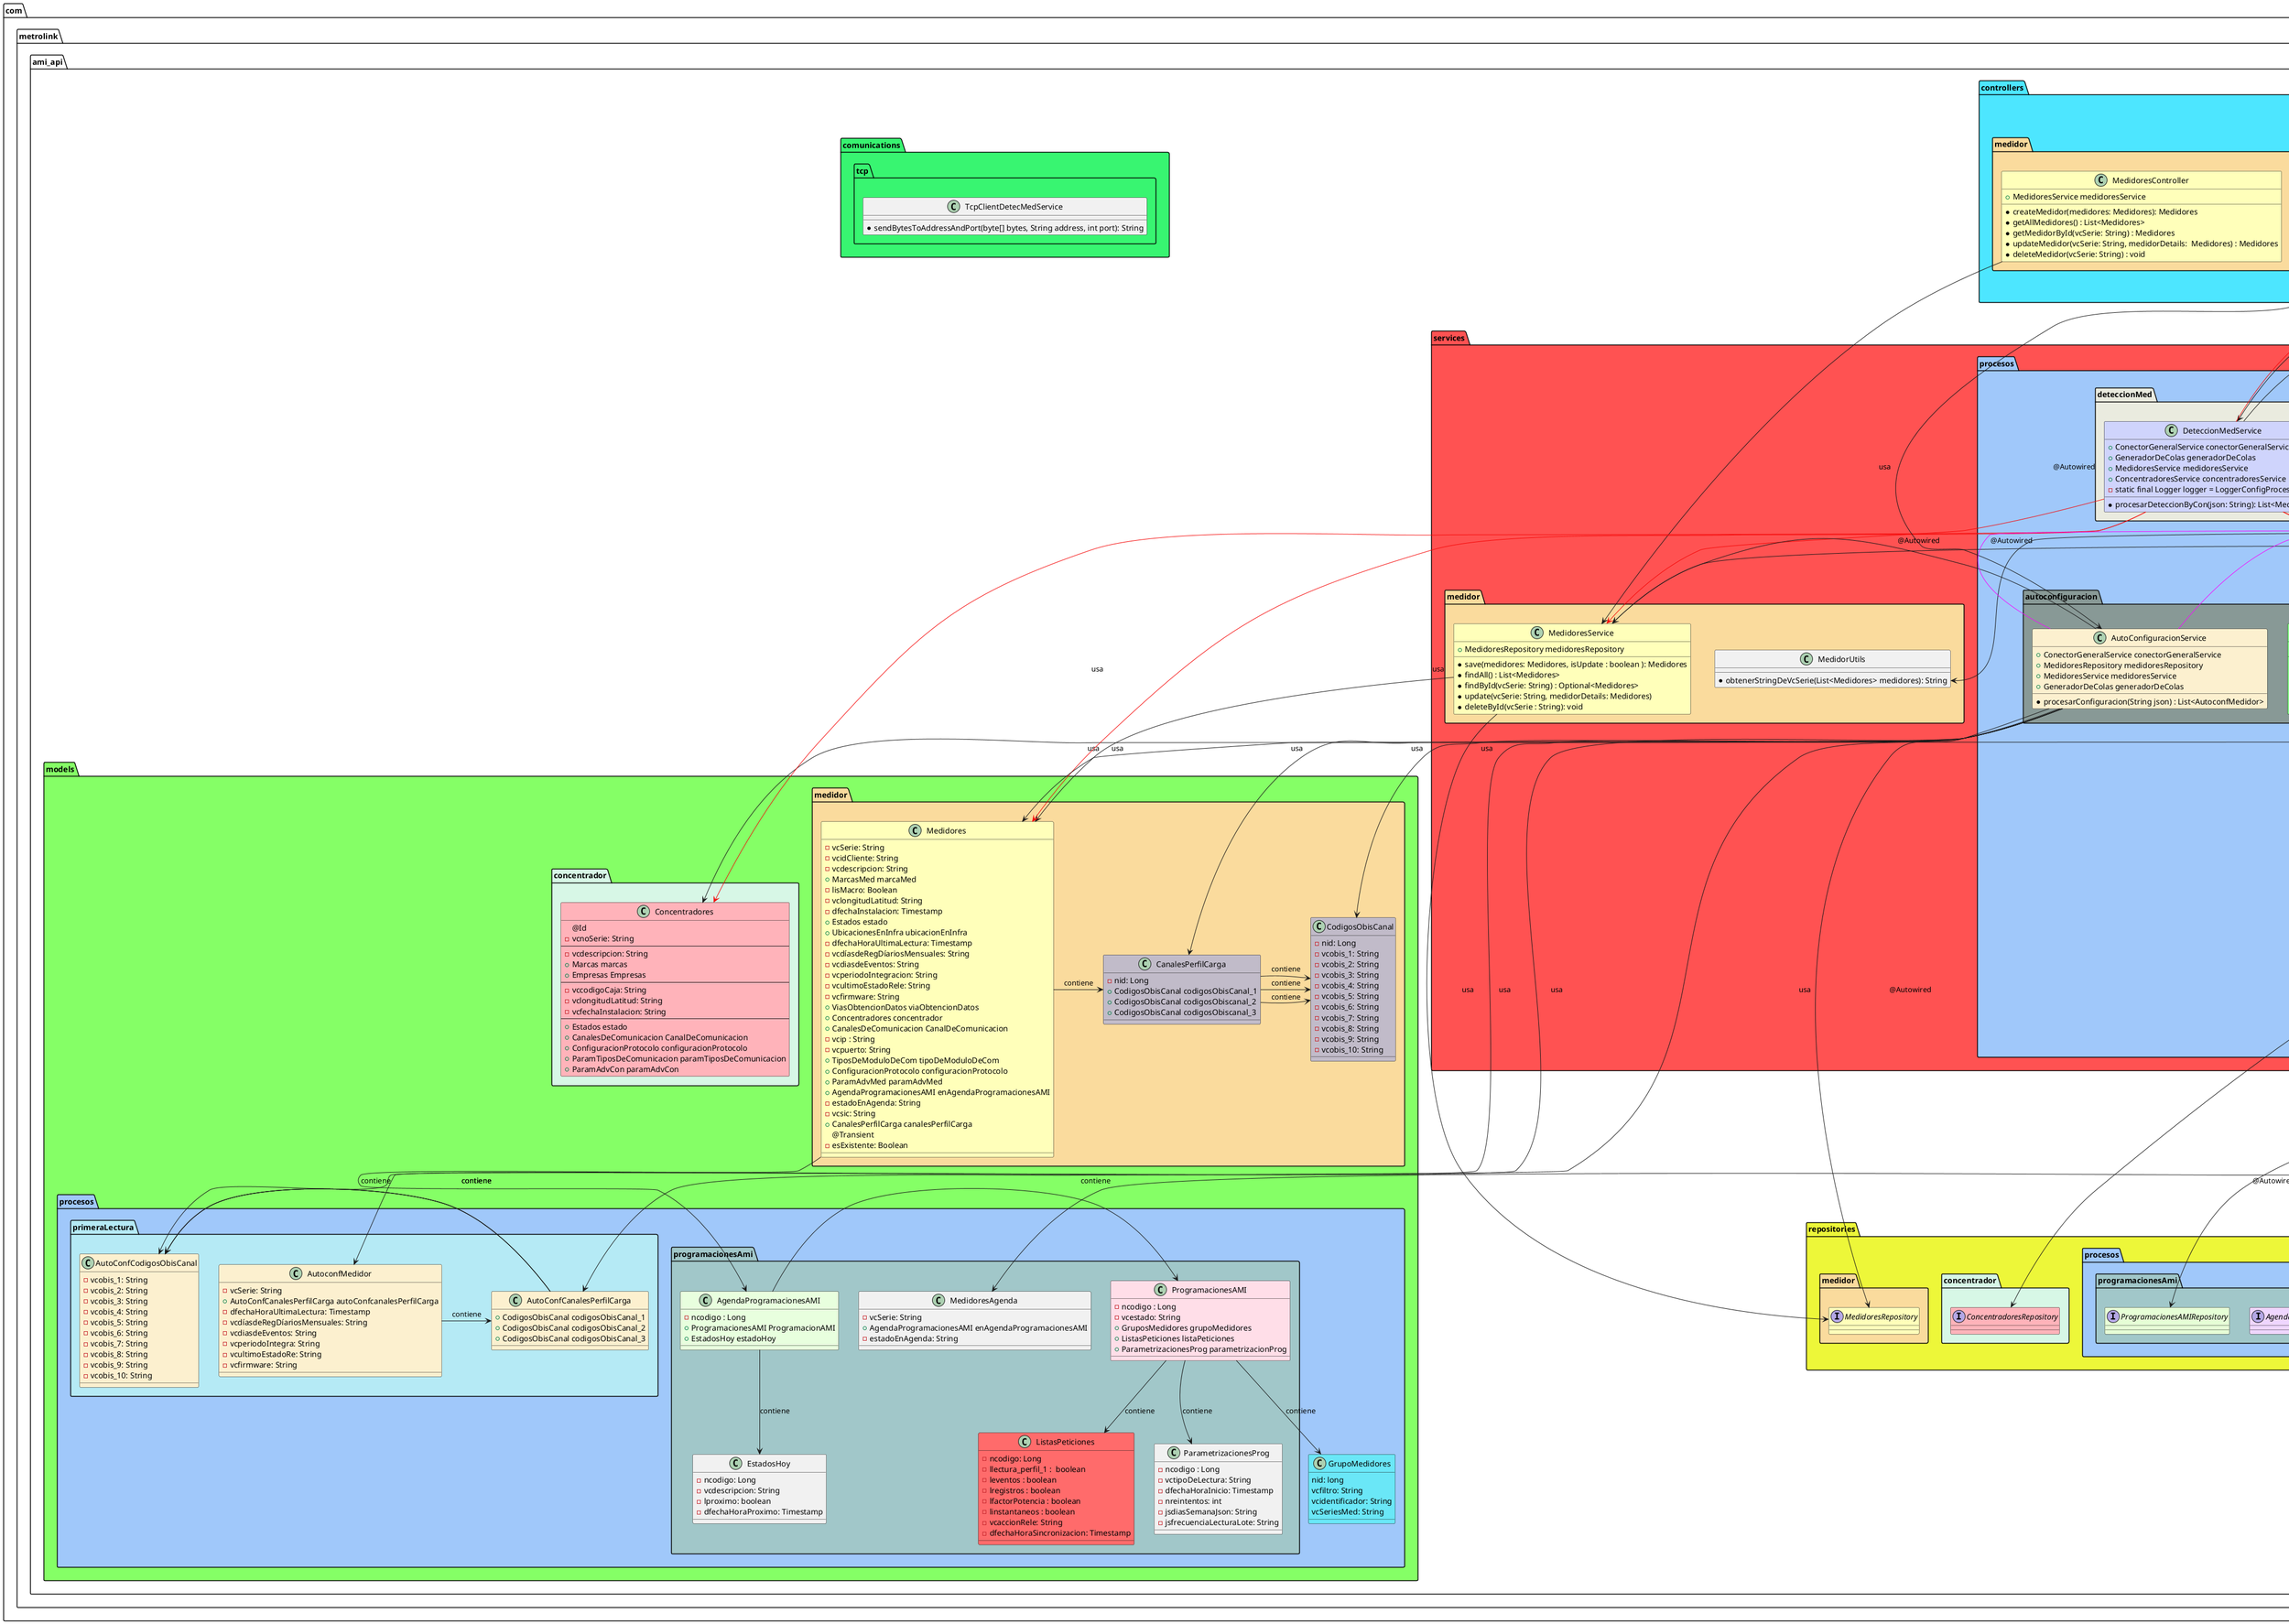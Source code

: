 @startuml "API__procesos"

!define SHOW_PART_PROCESOS 1
!define SHOW_CONCENTRADOR 1
!define SHOW_MEDIDOR 1
!define SHOW_AUTOCONF 1
!define SHOW_PROGRAMACIONES_AMI 1
!define SHOW_COMUNCIATIONS 1

package "C:\ApiAmiMetrolink" {
    package "logs" {
        package "procesos" {
            class procesos_log {
                "procesos.log"

                note "Esto representa un archivo .log"
            }
        }
    }
}


package "com.metrolink.ami_api" {

    package "com.metrolink.ami_api.config"{
        class LoggerConfigProcesos #05f7c3 {

            -static final Logger logger
            +static Logger getLogger()
        }
    }

    package "com.metrolink.ami_api.models" #85ff66{

        !if SHOW_MEDIDOR
        package "com.metrolink.ami_api.models.medidor" #fadb9d{
            class Medidores #FFFFBA {
                - vcSerie: String
                - vcidCliente: String
                - vcdescripcion: String
                + MarcasMed marcaMed
                - lisMacro: Boolean
                - vclongitudLatitud: String
                - dfechaInstalacion: Timestamp
                + Estados estado
                + UbicacionesEnInfra ubicacionEnInfra
                - dfechaHoraUltimaLectura: Timestamp
                - vcdíasdeRegDíariosMensuales: String
                - vcdiasdeEventos: String
                - vcperiodoIntegracion: String
                - vcultimoEstadoRele: String
                - vcfirmware: String
                + ViasObtencionDatos viaObtencionDatos
                + Concentradores concentrador
                + CanalesDeComunicacion CanalDeComunicacion
                - vcip : String
                - vcpuerto: String
                + TiposDeModuloDeCom tipoDeModuloDeCom
                + ConfiguracionProtocolo configuracionProtocolo
                + ParamAdvMed paramAdvMed
                + AgendaProgramacionesAMI enAgendaProgramacionesAMI
                - estadoEnAgenda: String
                - vcsic: String
                + CanalesPerfilCarga canalesPerfilCarga
                @Transient
                - esExistente: Boolean
            }

            class CanalesPerfilCarga #c1bbc9 {
                - nid: Long
                + CodigosObisCanal codigosObisCanal_1
                + CodigosObisCanal codigosObiscanal_2
                + CodigosObisCanal codigosObiscanal_3
            }

            class CodigosObisCanal #c1bbc9{
                - nid: Long
                - vcobis_1: String
                - vcobis_2: String
                - vcobis_3: String
                - vcobis_4: String
                - vcobis_5: String
                - vcobis_6: String
                - vcobis_7: String
                - vcobis_8: String
                - vcobis_9: String
                - vcobis_10: String
            }
        }
        !endif

        !if SHOW_CONCENTRADOR
        package "com.metrolink.ami_api.models.concentrador" #d7f7e6{
            class Concentradores #FFB3BA {
                @Id
                -vcnoSerie: String
                --
                -vcdescripcion: String
                + Marcas marcas
                + Empresas Empresas
                --
                -vccodigoCaja: String
                -vclongitudLatitud: String
                -vcfechaInstalacion: String
                --
                + Estados estado
                + CanalesDeComunicacion CanalDeComunicacion
                + ConfiguracionProtocolo configuracionProtocolo
                + ParamTiposDeComunicacion paramTiposDeComunicacion
                + ParamAdvCon paramAdvCon
            }
        }
        !endif

        !if SHOW_PROGRAMACIONES_AMI

        package "com.metrolink.ami_api.models.procesos" #a0c8fa {
            package "com.metrolink.ami_api.models.procesos.programacionesAmi" #a1c7c9{
                class ProgramacionesAMI  #ffdee8 {
                    - ncodigo : Long
                    - vcestado: String
                    + GruposMedidores grupoMedidores
                    + ListasPeticiones listaPeticiones
                    + ParametrizacionesProg parametrizacionProg
                }

                class ParametrizacionesProg {
                    - ncodigo : Long
                    - vctipoDeLectura: String
                    - dfechaHoraInicio: Timestamp
                    - nreintentos: int
                    - jsdiasSemanaJson: String
                    - jsfrecuenciaLecturaLote: String
                }

                class ListasPeticiones  #ff6b6b {
                    - ncodigo: Long
                    - llectura_perfil_1 :  boolean
                    - leventos : boolean
                    - lregistros : boolean
                    - lfactorPotencia : boolean
                    - linstantaneos : boolean
                    - vcaccionRele: String
                    - dfechaHoraSincronizacion: Timestamp

                }

                class AgendaProgramacionesAMI  #e8ffde {
                    - ncodigo : Long
                    + ProgramacionesAMI ProgramacionAMI
                    + EstadosHoy estadoHoy
                }

                class EstadosHoy{
                    - ncodigo: Long
                    - vcdescripcion: String
                    - lproximo: boolean
                    - dfechaHoraProximo: Timestamp

                }

                class MedidoresAgenda {
                    - vcSerie: String
                    + AgendaProgramacionesAMI enAgendaProgramacionesAMI
                    - estadoEnAgenda: String
                }
            }

            class GrupoMedidores #6ae7f7 {
                nid: long
                vcfiltro: String
                vcidentificador: String
                vcSeriesMed: String
            }
            !endif

            !if SHOW_AUTOCONF
            package "com.metrolink.ami_api.models.procesos.primeraLectura" #b5eaf5{
                class AutoconfMedidor #fcf0cf{
                    - vcSerie: String
                    + AutoConfCanalesPerfilCarga autoConfcanalesPerfilCarga
                    - dfechaHoraUltimaLectura: Timestamp
                    - vcdíasdeRegDíariosMensuales: String
                    - vcdiasdeEventos: String
                    - vcperiodoIntegra: String
                    - vcultimoEstadoRe: String
                    - vcfirmware: String
                }

                class AutoConfCanalesPerfilCarga #fcf0cf{
                    + CodigosObisCanal codigosObisCanal_1
                    + CodigosObisCanal codigosObisCanal_2
                    + CodigosObisCanal codigosObisCanal_3
                }

                class AutoConfCodigosObisCanal #fcf0cf{
                    - vcobis_1: String
                    - vcobis_2: String
                    - vcobis_3: String
                    - vcobis_4: String
                    - vcobis_5: String
                    - vcobis_6: String
                    - vcobis_7: String
                    - vcobis_8: String
                    - vcobis_9: String
                    - vcobis_10: String
                }
            }
        }
        !endif
    }

    package "com.metrolink.ami_api.controllers" #4de6ff{
        !if SHOW_CONCENTRADOR
        package "com.metrolink.ami_api.controllers.concentrador" #d7f7e6{
            class ConcentradoresController #FFB3BA  {
                + ConcentradoresService concentradoresService
                * createConcentrador(concentrador: Concentrador): Concentrador
                * getAllConcentradores() : List<Concentrador>
                * getConcentradorById(id: Long) : Concentrador
                * updateConcentrador(id: Long, concentradorDetails:  Concentrador) : Concentrador
                * deleteConcentrador(id: Long) : void
            }
        }
        !endif

        !if SHOW_MEDIDOR
        package "com.metrolink.ami_api.controllers.medidor" #fadb9d{
            class MedidoresController #FFFFBA{
                + MedidoresService medidoresService
                * createMedidor(medidores: Medidores): Medidores
                * getAllMedidores() : List<Medidores>
                * getMedidorById(vcSerie: String) : Medidores
                * updateMedidor(vcSerie: String, medidorDetails:  Medidores) : Medidores
                * deleteMedidor(vcSerie: String) : void
            }
        }
        !endif

        !if SHOW_PART_PROCESOS
        package "com.metrolink.ami_api.controllers.procesos" #a0c8fa{
            package "com.metrolink.ami_api.controllers.procesos.deteccionMed" #eaebdf{
                class DeteccionMedController #cfd4fc{
                    + DeteccionMedService deteccionMedService
                    * recibirConcentrador(request: HttpServletRequest): ResponseEntity<List<Medidores>>
                }
            }

            !if SHOW_AUTOCONF
            package "com.metrolink.ami_api.controllers.procesos.autoconfiguracion"#889996{
                class AutoConfiguracionController #fcf0cf {
                    + AutoConfiguracionService autoConfiguracionService
                    * recibirConfiguracion(request: HttpServletRequest): ResponseEntity<List<AutoconfMedidor>>
                }
            }
            !endif

            !if SHOW_PROGRAMACIONES_AMI
            package "com.metrolink.ami_api.controllers.procesos.programacionesAmi" #a1c7c9 {
                class AgendaProgramacionesAMIController #efd6ff{
                    + AgendaProgramacionesAMIService agendaProgramacionesAMIService
                    + AgendaProgramacionesAMI
                    * createAgendaProgramacionesAMI(agendaProgramacionesAMI: AgendaProgramacionesAMI): AgendaProgramacionesAMI
                    * getAllAgendaProgramacionesAMI(): List<AgendaProgramacionesAMI>
                    * getAgendaProgramacionesAMIById(id: Long): AgendaProgramacionesAMI
                    * updateAgendaProgramacionesAMI(id: Long, agendaProgramacionesAMIDetails: AgendaProgramacionesAMI ): AgendaProgramacionesAMI
                    * deleteAgendaProgramacionesAMI(id: Long): Void
                }

                class ProgramacionesAMIController #e6ffd6{
                    + ProgramacionesAMIService programacionesAMIService
                    + ProgramacionesAMI
                    * createProgramacionAMI(programacionAMI: ProgramacionesAMI): ProgramacionesAMI
                    * getAllProgramacionesAMI(): List<ProgramacionesAMI>
                    * getProgramacionAMIById(id: Long): ProgramacionesAMI
                    * updateProgramacionAMI(id: Long, programacionAMIDetails: ProgramacionesAMI): ProgramacionesAMI
                    * deleteProgramacionAMI(id: Long): Void
                }

                class MedidoresAgendaController{
                    + MedidoresAgendaService medidoresAgendaService
                    * recibirMedidores(HttpServletRequest request): <List<MedidoresAgenda>>
                }
            }
            !endif
        }
        !endif
    }

    package "com.metrolink.ami_api.services" #ff5252 {
        !if SHOW_CONCENTRADOR






        package "com.metrolink.ami_api.services.concentrador" #d7f7e6 {
            class ConcentradoresService #FFB3BA {
                + ConcentradoresRepository concentradoresRepository
                * save(concentrador: Concentrador, isUpdate : boolean ): Concentrador
                * findAll() : List<Concentrador>
                * findById(id: Long) : Optional<Concentrador>
                * update(vcnoSerie: String, concentradorDetails: Concentradores  )
                * deleteById(id : Long): void
            }


        }
        !endif

        !if SHOW_MEDIDOR
        package "com.metrolink.ami_api.services.medidor" #fadb9d  {
            class MedidoresService #FFFFBA {
                + MedidoresRepository medidoresRepository
                * save(medidores: Medidores, isUpdate : boolean ): Medidores
                * findAll() : List<Medidores>
                * findById(vcSerie: String) : Optional<Medidores>
                * update(vcSerie: String, medidorDetails: Medidores)
                * deleteById(vcSerie : String): void
            }

            class MedidorUtils{
                * obtenerStringDeVcSerie(List<Medidores> medidores): String
            }
        }
        !endif

        !if SHOW_PART_PROCESOS
        package "com.metrolink.ami_api.services.procesos" #a0c8fa{

            package "com.metrolink.ami_api.services.procesos.conectorGeneral"{
                class ConectorGeneralService #84f086 {

                    + ConectorDetecMedService2 conectorDetecMedService2
                    + ConectorAutoConfService2 conectorAutoConfService2
                    + ConectorProgramacionService conectorProgramacionService
                    * public String usarConectorDeteccion(String json)
                    * public List<AutoconfMedidor> UsarConectorAutoConfMed(String vcnoSerie)
                    * public AutoconfMedidor UsarConectorAutoConfMed2(String vcserie, String vcnoSerie, String vcSIC, JsonNode vcserialesNode) 
                    * public String usarConectorProgramacion(String mensaje)

                }
            }

            package "com.metrolink.ami_api.services.procesos.generadorDeColas"{
                class GeneradorDeColas #9e3dff {

                    + ConcentradoresService concentradoresService
                    + MedidoresService medidoresService
                    * private String obtenerClave(String ip, String puerto)
                    * public <T> CompletableFuture<T> encolarSolicitud(String Serie, Callable<T> tarea)
                    * private <T> CompletableFuture<T> procesarTarea(Callable<T> tarea, String ip, String puerto)
                    * private void procesarCola(String clave)
                    * private <T> void completarFuture(CompletableFuture<?> future, T result)
                    * private static class Pair<K, V> <Clase Auxiliar>
                    
               

                }
            }


            package "com.metrolink.ami_api.services.procesos.deteccionMed" #eaebdf{
                class DeteccionMedService #cfd4fc{
                    + ConectorGeneralService conectorGeneralService
                    + GeneradorDeColas generadorDeColas
                    + MedidoresService medidoresService
                    + ConcentradoresService concentradoresService
                    - static final Logger logger = LoggerConfigProcesos
                    * procesarDeteccionByCon(json: String): List<Medidores>
                }
                class ConectorDetecMedService2 #84f086{
                    * String usarConectorDeteccion(String json)

                }
            }

            !if SHOW_AUTOCONF
            package "com.metrolink.ami_api.services.procesos.autoconfiguracion" #889996{
                class AutoConfiguracionService #fcf0cf {
                    + ConectorGeneralService conectorGeneralService
                    + MedidoresRepository medidoresRepository
                    + MedidoresService medidoresService
                    + GeneradorDeColas generadorDeColas
                    * procesarConfiguracion(String json) : List<AutoconfMedidor>
                }

                class ConectorAutoConfService2  #84f086{

                    + MedidoresService medidoresService
                    * List<AutoconfMedidor> UsarConectorAutoConfMed(String vcnoSerie)
                    *  public AutoconfMedidor UsarConectorAutoConfMed_solo(String vcserie, String vcnoSerie, String vcSIC,
            JsonNode vcserialesNode)
                    * private AutoconfMedidor crearAutoconfMedidor(String vcSerie, Random random)
                    * private AutoConfCodigosObisCanal crearCodigosObisCanal(Random random)

                }
            }
            !endif

            !if SHOW_PROGRAMACIONES_AMI
            package "com.metrolink.ami_api.services.procesos.programacionesAmi" #a1c7c9{
                class ProgramacionesAMIService #e6ffd6{
                    + ProgramacionesAMIRepository programacionesAMIRepository
                    * save(programacionAMI: ProgramacionesAMI, isUpdate: boolean): ProgramacionesAMI
                    * findAll(): List<ProgramacionesAMI>
                    * findById(id: Long): ProgramacionesAMI
                    * update(id: Long, programacionAMIDetails: ProgramacionesAMI): ProgramacionesAMI
                    * deleteById(id: Long): Void
                }

                class AgendaProgramacionesAMIService #efd6ff {
                    + AgendaProgramacionesAMIRepository agendaProgramacionesAMIRepository
                    + AsignacionAgendaAMedidores AsignacionAgendaAMedidoresService
                    * save(agendaProgramacionesAMI: AgendaProgramacionesAMI, isUpdate: boolean): AgendaProgramacionesAMI
                    * findAll(): List<AgendaProgramacionesAMI>
                    * findById(id: Long): AgendaProgramacionesAMI
                    * update(id: Long, agendaProgramacionesAMIDetails: AgendaProgramacionesAMI): AgendaProgramacionesAMI
                    * deleteById(id: Long): Void
                }

                class AsignacionAgendaAMedidoresService #efd6ff {
                    + ProgramacionesAMIService programacionesAMIService
                    + MedidoresService medidoresService
                    * verificarYProcesar(agenda: AgendaProgramacionesAMI): void
                    * verificarYRemover(AgendaProgramacionesAMI agenda): void
                }

                class MedidoresAgendaService{
                    + MedidoresAgenda
                    * procesarMedidoresAgenda(String json): List<MedidoresAgenda>
                }

                class ConectorProgramacionService {
                    * public String UsarConectorProgramacion (String mensaje)
                }
                class ProgramacionHandlerService{
                    + ConectorGeneralService conectorGeneralService
                    + GeneradorDeColas generadorDeColas
                    * public void manejarProgramacion(ProgramacionesAMI programacionAMI)
                }
            }
            !endif
        }
        !endif
    }

    !if SHOW_COMUNCIATIONS
    package "com.metrolink.ami_api.comunications" #38f571{
        package "com.metrolink.ami_api.comunications.tcp" {
            class TcpClientDetecMedService {
                * sendBytesToAddressAndPort(byte[] bytes, String address, int port): String
            }
        }
    }
    !endif

    package "com.metrolink.ami_api.repositories" #edf739{
        !if SHOW_CONCENTRADOR
        package "com.metrolink.ami_api.repositories.concentrador" #d7f7e6 {
            interface ConcentradoresRepository #FFB3BA {
            }
        }
        !endif

        !if SHOW_MEDIDOR
        package "com.metrolink.ami_api.repositories.medidor" #fadb9d {
            interface MedidoresRepository #FFFFBA {
            }
        }
        !endif

        !if SHOW_PROGRAMACIONES_AMI
        package "com.metrolink.ami_api.repositories.procesos" #a0c8fa {
            package "com.metrolink.ami_api.repositories.procesos.programacionesAmi" #a1c7c9{
                interface AgendaProgramacionesAMIRepository #efd6ff{
                }
                interface ProgramacionesAMIRepository #e6ffd6{
                }
            }
        }
        !endif
    }
}

ConcentradoresController -> ConcentradoresService : usa
ConcentradoresService --> Concentradores : usa
ConcentradoresService -> ConcentradoresRepository : usa

MedidoresController -> MedidoresService : usa
MedidoresService --> Medidores : usa
MedidoresService -> MedidoresRepository : usa

!if SHOW_PART_PROCESOS
DeteccionMedController -> DeteccionMedService : usa

DeteccionMedService -> MedidoresService #f50707: @Autowired
DeteccionMedService -> ConcentradoresService #f50707  : @Autowired
DeteccionMedService -> Medidores #f50707: usa
DeteccionMedService -> Concentradores #f50707: usa

DeteccionMedService -> LoggerConfigProcesos: usa

AutoConfiguracionController --> AutoConfiguracionService : @Autowired
AutoConfiguracionService -> MedidoresService : @Autowired
AutoConfiguracionService --> MedidoresRepository : @Autowired
AutoConfiguracionService -> CanalesPerfilCarga : usa
AutoConfiguracionService -> CodigosObisCanal : usa
AutoConfiguracionService -> Medidores : usa
AutoConfiguracionService -> AutoConfCanalesPerfilCarga : usa
AutoConfiguracionService -> AutoConfCodigosObisCanal : usa
AutoConfiguracionService -> AutoconfMedidor : usa


' ConectorAutoConfService -> Medidores: usa
' ConectorAutoConfService -> AutoConfCanalesPerfilCarga: usa
' ConectorAutoConfService -> AutoConfCodigosObisCanal: usa
' ConectorAutoConfService -> AutoconfMedidor: usa
' ConectorAutoConfService -> MedidoresService: @Autowired

ProgramacionesAMI --> GrupoMedidores: contiene
ProgramacionesAMI --> ListasPeticiones: contiene
ProgramacionesAMI --> ParametrizacionesProg: contiene

AgendaProgramacionesAMI -> ProgramacionesAMI: contiene
AgendaProgramacionesAMI --> EstadosHoy: contiene

Medidores --> AgendaProgramacionesAMI: contiene
Medidores -> CanalesPerfilCarga: contiene

CanalesPerfilCarga -> CodigosObisCanal: contiene
CanalesPerfilCarga -> CodigosObisCanal: contiene
CanalesPerfilCarga -> CodigosObisCanal: contiene

AutoconfMedidor -> AutoConfCanalesPerfilCarga: contiene
AutoConfCanalesPerfilCarga -> AutoConfCodigosObisCanal: contiene
AutoConfCanalesPerfilCarga -> AutoConfCodigosObisCanal: contiene
AutoConfCanalesPerfilCarga -> AutoConfCodigosObisCanal: contiene

ProgramacionesAMIController --> ProgramacionesAMIService: @Autowired
ProgramacionesAMIService --> ProgramacionesAMIRepository: @Autowired

AgendaProgramacionesAMIController --> AgendaProgramacionesAMIService: @Autowired

AgendaProgramacionesAMIService --> AsignacionAgendaAMedidoresService #e6ffd6: @Autowired
AgendaProgramacionesAMIService --> AgendaProgramacionesAMIRepository: @Autowired

AsignacionAgendaAMedidoresService --> ProgramacionesAMIService: @Autowired
AsignacionAgendaAMedidoresService -> MedidoresService: @Autowired


' ConectorDetecMedService --> TcpClientDetecMedService: @Autowired

MedidoresAgendaController --> MedidoresAgendaService: @Autowired
MedidoresAgendaService --> MedidoresAgenda: usa

LoggerConfigProcesos --> procesos_log


' ConectorDetecMedService -> SharedTaskQueueConc: implementa

' ConectorAutoConfService -> SharedTaskQueueConc: implementa

AsignacionAgendaAMedidoresService -> MedidorUtils::obtenerStringDeVcSerie

AutoConfiguracionService --> ConectorGeneralService #f507FF
AutoConfiguracionService -> GeneradorDeColas #f507FF


DeteccionMedService --> ConectorGeneralService #f50707

DeteccionMedService --> GeneradorDeColas #f50707


ConectorGeneralService ---> ConectorDetecMedService2
ConectorGeneralService ---> ConectorAutoConfService2
ConectorGeneralService -> ConectorProgramacionService

GeneradorDeColas -> ConcentradoresService

ProgramacionHandlerService -> ConectorGeneralService
ProgramacionHandlerService --> GeneradorDeColas



!endif

@enduml
